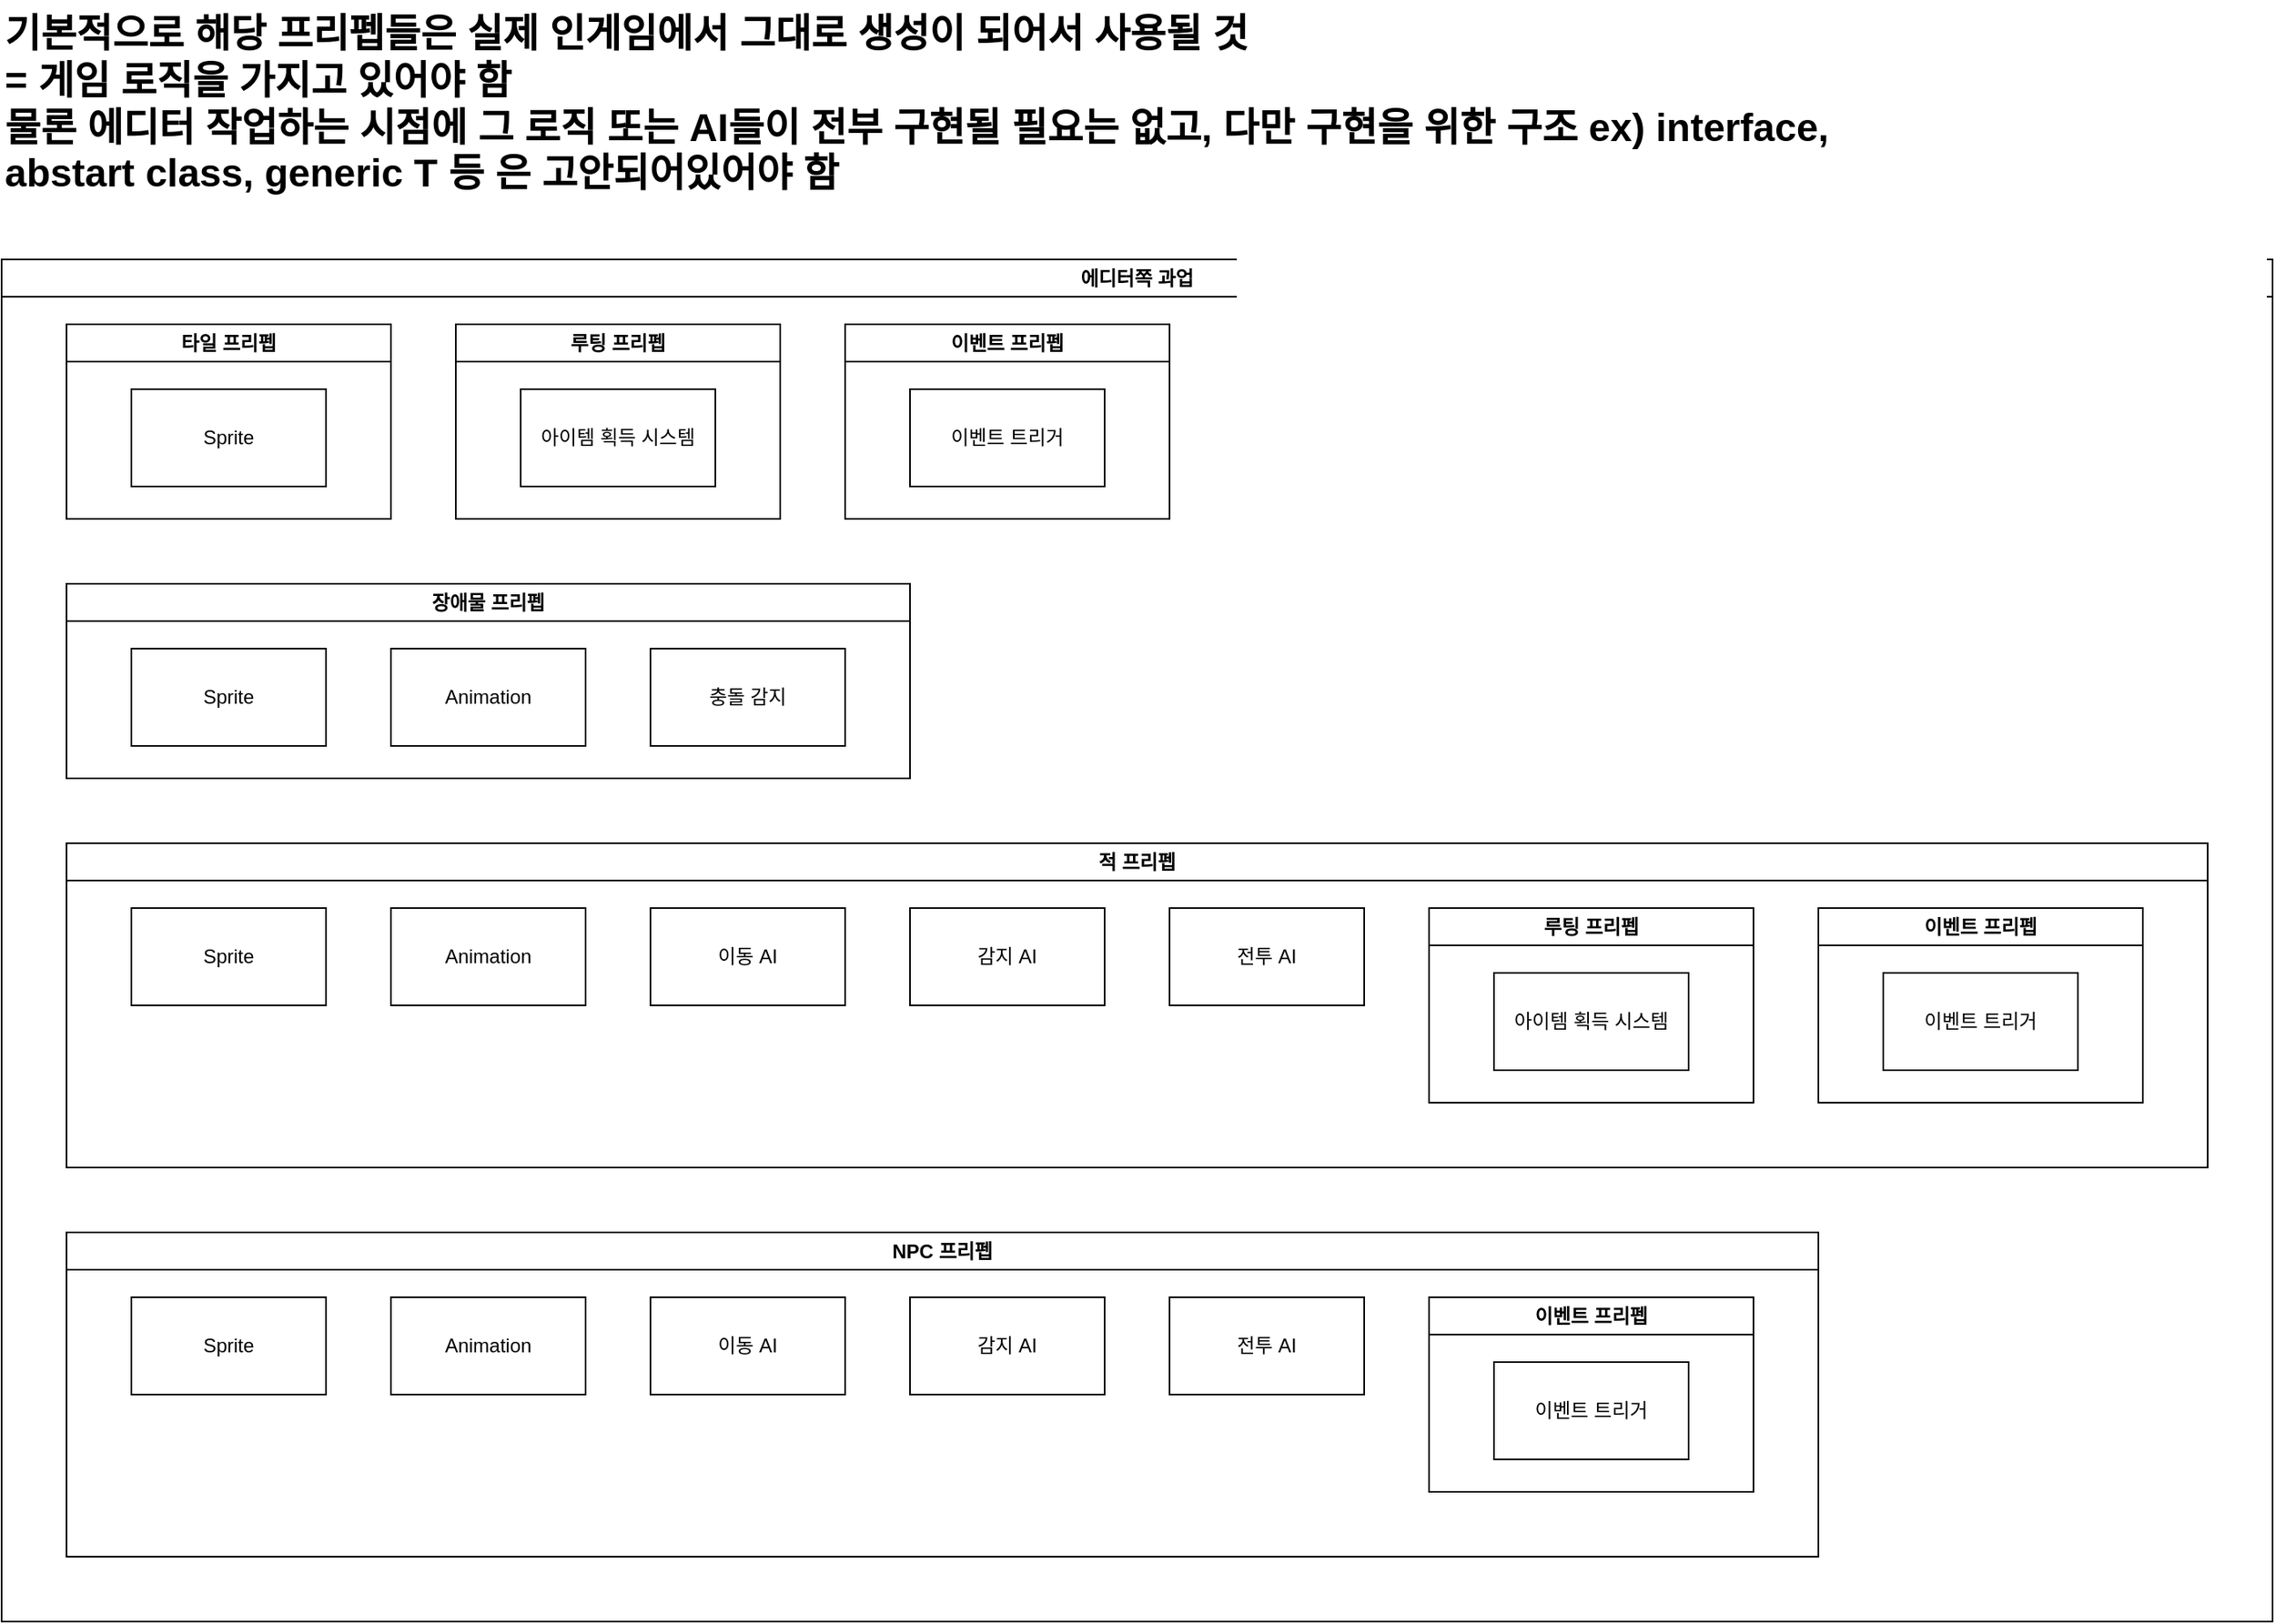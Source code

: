 <mxfile version="21.0.2" type="device" pages="6"><diagram id="lHYta_eNfihPcuNXMGih" name="Overall System"><mxGraphModel dx="2607" dy="1651" grid="1" gridSize="10" guides="1" tooltips="1" connect="1" arrows="1" fold="1" page="1" pageScale="1" pageWidth="827" pageHeight="1169" math="0" shadow="0"><root><mxCell id="0"/><mxCell id="1" parent="0"/><mxCell id="PX-hjLEKOWUreszGLCFq-1" value="에디터쪽 과업" style="swimlane;whiteSpace=wrap;html=1;" vertex="1" parent="1"><mxGeometry x="40" y="200" width="1400" height="840" as="geometry"/></mxCell><mxCell id="PX-hjLEKOWUreszGLCFq-2" value="타일 프리펩" style="swimlane;whiteSpace=wrap;html=1;" vertex="1" parent="PX-hjLEKOWUreszGLCFq-1"><mxGeometry x="40" y="40" width="200" height="120" as="geometry"/></mxCell><mxCell id="PX-hjLEKOWUreszGLCFq-3" value="Sprite" style="rounded=0;whiteSpace=wrap;html=1;" vertex="1" parent="PX-hjLEKOWUreszGLCFq-2"><mxGeometry x="40" y="40" width="120" height="60" as="geometry"/></mxCell><mxCell id="PX-hjLEKOWUreszGLCFq-4" value="장애물 프리펩" style="swimlane;whiteSpace=wrap;html=1;" vertex="1" parent="PX-hjLEKOWUreszGLCFq-1"><mxGeometry x="40" y="200" width="520" height="120" as="geometry"/></mxCell><mxCell id="PX-hjLEKOWUreszGLCFq-5" value="Sprite" style="rounded=0;whiteSpace=wrap;html=1;" vertex="1" parent="PX-hjLEKOWUreszGLCFq-4"><mxGeometry x="40" y="40" width="120" height="60" as="geometry"/></mxCell><mxCell id="PX-hjLEKOWUreszGLCFq-6" value="충돌 감지" style="rounded=0;whiteSpace=wrap;html=1;" vertex="1" parent="PX-hjLEKOWUreszGLCFq-4"><mxGeometry x="360" y="40" width="120" height="60" as="geometry"/></mxCell><mxCell id="PX-hjLEKOWUreszGLCFq-7" value="Animation" style="rounded=0;whiteSpace=wrap;html=1;" vertex="1" parent="PX-hjLEKOWUreszGLCFq-4"><mxGeometry x="200" y="40" width="120" height="60" as="geometry"/></mxCell><mxCell id="PX-hjLEKOWUreszGLCFq-8" value="루팅 프리펩" style="swimlane;whiteSpace=wrap;html=1;" vertex="1" parent="PX-hjLEKOWUreszGLCFq-1"><mxGeometry x="280" y="40" width="200" height="120" as="geometry"/></mxCell><mxCell id="PX-hjLEKOWUreszGLCFq-9" value="아이템 획득 시스템" style="rounded=0;whiteSpace=wrap;html=1;" vertex="1" parent="PX-hjLEKOWUreszGLCFq-8"><mxGeometry x="40" y="40" width="120" height="60" as="geometry"/></mxCell><mxCell id="PX-hjLEKOWUreszGLCFq-10" value="이벤트 프리펩" style="swimlane;whiteSpace=wrap;html=1;" vertex="1" parent="PX-hjLEKOWUreszGLCFq-1"><mxGeometry x="520" y="40" width="200" height="120" as="geometry"/></mxCell><mxCell id="PX-hjLEKOWUreszGLCFq-11" value="이벤트 트리거" style="rounded=0;whiteSpace=wrap;html=1;" vertex="1" parent="PX-hjLEKOWUreszGLCFq-10"><mxGeometry x="40" y="40" width="120" height="60" as="geometry"/></mxCell><mxCell id="PX-hjLEKOWUreszGLCFq-12" value="적 프리펩" style="swimlane;whiteSpace=wrap;html=1;" vertex="1" parent="PX-hjLEKOWUreszGLCFq-1"><mxGeometry x="40" y="360" width="1320" height="200" as="geometry"/></mxCell><mxCell id="PX-hjLEKOWUreszGLCFq-13" value="Sprite" style="rounded=0;whiteSpace=wrap;html=1;" vertex="1" parent="PX-hjLEKOWUreszGLCFq-12"><mxGeometry x="40" y="40" width="120" height="60" as="geometry"/></mxCell><mxCell id="PX-hjLEKOWUreszGLCFq-14" value="이동 AI" style="rounded=0;whiteSpace=wrap;html=1;" vertex="1" parent="PX-hjLEKOWUreszGLCFq-12"><mxGeometry x="360" y="40" width="120" height="60" as="geometry"/></mxCell><mxCell id="PX-hjLEKOWUreszGLCFq-15" value="Animation" style="rounded=0;whiteSpace=wrap;html=1;" vertex="1" parent="PX-hjLEKOWUreszGLCFq-12"><mxGeometry x="200" y="40" width="120" height="60" as="geometry"/></mxCell><mxCell id="PX-hjLEKOWUreszGLCFq-16" value="감지 AI" style="rounded=0;whiteSpace=wrap;html=1;" vertex="1" parent="PX-hjLEKOWUreszGLCFq-12"><mxGeometry x="520" y="40" width="120" height="60" as="geometry"/></mxCell><mxCell id="PX-hjLEKOWUreszGLCFq-17" value="전투 AI" style="rounded=0;whiteSpace=wrap;html=1;" vertex="1" parent="PX-hjLEKOWUreszGLCFq-12"><mxGeometry x="680" y="40" width="120" height="60" as="geometry"/></mxCell><mxCell id="PX-hjLEKOWUreszGLCFq-18" value="루팅 프리펩" style="swimlane;whiteSpace=wrap;html=1;" vertex="1" parent="PX-hjLEKOWUreszGLCFq-12"><mxGeometry x="840" y="40" width="200" height="120" as="geometry"/></mxCell><mxCell id="PX-hjLEKOWUreszGLCFq-19" value="아이템 획득 시스템" style="rounded=0;whiteSpace=wrap;html=1;" vertex="1" parent="PX-hjLEKOWUreszGLCFq-18"><mxGeometry x="40" y="40" width="120" height="60" as="geometry"/></mxCell><mxCell id="PX-hjLEKOWUreszGLCFq-20" value="이벤트 프리펩" style="swimlane;whiteSpace=wrap;html=1;" vertex="1" parent="PX-hjLEKOWUreszGLCFq-12"><mxGeometry x="1080" y="40" width="200" height="120" as="geometry"/></mxCell><mxCell id="PX-hjLEKOWUreszGLCFq-21" value="이벤트 트리거" style="rounded=0;whiteSpace=wrap;html=1;" vertex="1" parent="PX-hjLEKOWUreszGLCFq-20"><mxGeometry x="40" y="40" width="120" height="60" as="geometry"/></mxCell><mxCell id="PX-hjLEKOWUreszGLCFq-22" value="NPC 프리펩" style="swimlane;whiteSpace=wrap;html=1;" vertex="1" parent="PX-hjLEKOWUreszGLCFq-1"><mxGeometry x="40" y="600" width="1080" height="200" as="geometry"/></mxCell><mxCell id="PX-hjLEKOWUreszGLCFq-23" value="Sprite" style="rounded=0;whiteSpace=wrap;html=1;" vertex="1" parent="PX-hjLEKOWUreszGLCFq-22"><mxGeometry x="40" y="40" width="120" height="60" as="geometry"/></mxCell><mxCell id="PX-hjLEKOWUreszGLCFq-24" value="이동 AI" style="rounded=0;whiteSpace=wrap;html=1;" vertex="1" parent="PX-hjLEKOWUreszGLCFq-22"><mxGeometry x="360" y="40" width="120" height="60" as="geometry"/></mxCell><mxCell id="PX-hjLEKOWUreszGLCFq-25" value="Animation" style="rounded=0;whiteSpace=wrap;html=1;" vertex="1" parent="PX-hjLEKOWUreszGLCFq-22"><mxGeometry x="200" y="40" width="120" height="60" as="geometry"/></mxCell><mxCell id="PX-hjLEKOWUreszGLCFq-26" value="감지 AI" style="rounded=0;whiteSpace=wrap;html=1;" vertex="1" parent="PX-hjLEKOWUreszGLCFq-22"><mxGeometry x="520" y="40" width="120" height="60" as="geometry"/></mxCell><mxCell id="PX-hjLEKOWUreszGLCFq-27" value="전투 AI" style="rounded=0;whiteSpace=wrap;html=1;" vertex="1" parent="PX-hjLEKOWUreszGLCFq-22"><mxGeometry x="680" y="40" width="120" height="60" as="geometry"/></mxCell><mxCell id="PX-hjLEKOWUreszGLCFq-28" value="이벤트 프리펩" style="swimlane;whiteSpace=wrap;html=1;" vertex="1" parent="PX-hjLEKOWUreszGLCFq-22"><mxGeometry x="840" y="40" width="200" height="120" as="geometry"/></mxCell><mxCell id="PX-hjLEKOWUreszGLCFq-29" value="이벤트 트리거" style="rounded=0;whiteSpace=wrap;html=1;" vertex="1" parent="PX-hjLEKOWUreszGLCFq-28"><mxGeometry x="40" y="40" width="120" height="60" as="geometry"/></mxCell><mxCell id="PX-hjLEKOWUreszGLCFq-30" value="기본적으로 해당 프리펩들은 실제 인게임에서 그대로 생성이 되어서 사용될 것&lt;br&gt;= 게임 로직을 가지고 있어야 함&lt;br&gt;물론 에디터 작업하는 시점에 그 로직 또는 AI들이 전부 구현될 필요는 없고, 다만 구현을 위한 구조 ex) interface, abstart class, generic T 등 은 고안되어있어야 함&amp;nbsp;" style="text;html=1;strokeColor=none;fillColor=none;align=left;verticalAlign=top;whiteSpace=wrap;rounded=0;fontStyle=1;fontSize=24;" vertex="1" parent="1"><mxGeometry x="40" y="40" width="1180" height="160" as="geometry"/></mxCell></root></mxGraphModel></diagram><diagram id="8poDKGxZYwyIsuMvK_Eu" name="Definition of Words"><mxGraphModel dx="1024" dy="649" grid="1" gridSize="10" guides="1" tooltips="1" connect="1" arrows="1" fold="1" page="1" pageScale="1" pageWidth="827" pageHeight="1169" math="0" shadow="0"><root><mxCell id="0"/><mxCell id="1" parent="0"/><mxCell id="BCH48PMvtgCkRuuNcG7t-1" value="" style="whiteSpace=wrap;html=1;aspect=fixed;fillStyle=dashed;fillColor=#19FF66;" vertex="1" parent="1"><mxGeometry x="520" y="40" width="80" height="80" as="geometry"/></mxCell><mxCell id="BCH48PMvtgCkRuuNcG7t-2" value="타일: 배경 타일 한 칸을 의미;&lt;br&gt;기본적으로 1 유니티 m^2이다" style="text;html=1;strokeColor=none;fillColor=none;align=left;verticalAlign=top;whiteSpace=wrap;rounded=0;fontStyle=1" vertex="1" parent="1"><mxGeometry x="40" y="40" width="400" height="30" as="geometry"/></mxCell><mxCell id="BCH48PMvtgCkRuuNcG7t-3" value="스퀘어: c1 X c2 개의 타일 모음을 의미;&lt;br&gt;c1 * c2 유니티 m^2이다" style="text;html=1;strokeColor=none;fillColor=none;align=left;verticalAlign=top;whiteSpace=wrap;rounded=0;fontStyle=1" vertex="1" parent="1"><mxGeometry x="40" y="160" width="400" height="30" as="geometry"/></mxCell><mxCell id="BCH48PMvtgCkRuuNcG7t-4" value="" style="whiteSpace=wrap;html=1;aspect=fixed;strokeWidth=1;fillStyle=dots;fillColor=#0000FF;" vertex="1" parent="1"><mxGeometry x="520" y="160" width="80" height="80" as="geometry"/></mxCell><mxCell id="BCH48PMvtgCkRuuNcG7t-8" value="구역: i X j 개의 스퀘어 모음을 의미;&lt;br&gt;i * j * c^2 유니티 m^2이다." style="text;html=1;strokeColor=none;fillColor=none;align=left;verticalAlign=top;whiteSpace=wrap;rounded=0;fontStyle=1" vertex="1" parent="1"><mxGeometry x="40" y="320" width="400" height="30" as="geometry"/></mxCell><mxCell id="BCH48PMvtgCkRuuNcG7t-9" value="c1, c2 : 한 스퀘어의 행, 렬에 들어가는 타일의 개수이며, 상수이다." style="text;html=1;strokeColor=none;fillColor=none;align=left;verticalAlign=top;whiteSpace=wrap;rounded=0;fontStyle=1;fontColor=#FF0000;" vertex="1" parent="1"><mxGeometry x="80" y="200" width="360" height="30" as="geometry"/></mxCell><mxCell id="BCH48PMvtgCkRuuNcG7t-10" value="" style="whiteSpace=wrap;html=1;aspect=fixed;strokeWidth=1;fillStyle=cross-hatch;fillColor=#CF0FFF;" vertex="1" parent="1"><mxGeometry x="520" y="320" width="80" height="80" as="geometry"/></mxCell><mxCell id="qTCQK6q_GmulYDqZ3FLR-2" value="" style="ellipse;whiteSpace=wrap;html=1;aspect=fixed;" vertex="1" parent="1"><mxGeometry x="520" y="440" width="40" height="40" as="geometry"/></mxCell><mxCell id="qTCQK6q_GmulYDqZ3FLR-3" value="유저: 유저의 현 위치를 나타낸다" style="text;html=1;strokeColor=none;fillColor=none;align=left;verticalAlign=top;whiteSpace=wrap;rounded=0;fontStyle=1" vertex="1" parent="1"><mxGeometry x="40" y="440" width="400" height="30" as="geometry"/></mxCell><mxCell id="tv3eQXLVcOSqBnEcztSk-1" value="1920 * 1080 스크린 기준, 스크린은 18 * 10 유니티 m^2 이다." style="text;html=1;strokeColor=none;fillColor=none;align=left;verticalAlign=top;whiteSpace=wrap;rounded=0;fontStyle=1;fontColor=#FF0000;" vertex="1" parent="1"><mxGeometry x="80" y="80" width="360" height="30" as="geometry"/></mxCell><mxCell id="tv3eQXLVcOSqBnEcztSk-2" value="스크린 사이즈를 생각해본다면 18, 10이지만&lt;br&gt;오히려 자잘한 리프레시를 야기할 가능성이 있다&lt;br&gt;3 * 3 을 감안하여 54 * 30으로 디자인 하는 것이 나을 것 같다" style="text;html=1;strokeColor=none;fillColor=none;align=left;verticalAlign=top;whiteSpace=wrap;rounded=0;fontStyle=1;fontColor=#FF0000;" vertex="1" parent="1"><mxGeometry x="80" y="240" width="360" height="30" as="geometry"/></mxCell></root></mxGraphModel></diagram><diagram id="wpZZeZMBWm7NvthePXgi" name="Map Loading System"><mxGraphModel dx="1103" dy="698" grid="1" gridSize="10" guides="1" tooltips="1" connect="1" arrows="1" fold="1" page="1" pageScale="1" pageWidth="827" pageHeight="1169" math="0" shadow="0"><root><mxCell id="0"/><mxCell id="1" parent="0"/><mxCell id="181xVip70bLE-ntFzNet-24" value="" style="rounded=0;whiteSpace=wrap;html=1;" vertex="1" parent="1"><mxGeometry x="340" y="140" width="80" height="240" as="geometry"/></mxCell><mxCell id="181xVip70bLE-ntFzNet-25" value="삭제" style="text;html=1;align=center;verticalAlign=middle;resizable=0;points=[];autosize=1;strokeColor=none;fillColor=none;" vertex="1" parent="1"><mxGeometry x="355" y="110" width="50" height="30" as="geometry"/></mxCell><mxCell id="181xVip70bLE-ntFzNet-22" value="" style="rounded=0;whiteSpace=wrap;html=1;" vertex="1" parent="1"><mxGeometry x="580" y="140" width="80" height="240" as="geometry"/></mxCell><mxCell id="jJToVIjViWnpl9GWU6iH-1" value="시스템 부담 줄이는 방법 사고" style="text;html=1;strokeColor=none;fillColor=none;align=left;verticalAlign=top;whiteSpace=wrap;rounded=0;fontStyle=1" vertex="1" parent="1"><mxGeometry x="40" y="40" width="340" height="30" as="geometry"/></mxCell><mxCell id="AMNhNXgZ32G--XMb7qtL-1" value="유저의 현재 위치 기준 근접 8개의 스케어만 생성한다?" style="text;html=1;strokeColor=none;fillColor=none;align=left;verticalAlign=top;whiteSpace=wrap;rounded=0;fontStyle=1" vertex="1" parent="1"><mxGeometry x="40" y="80" width="340" height="30" as="geometry"/></mxCell><mxCell id="trRoB0YxNII3xO38UO1E-1" value="" style="whiteSpace=wrap;html=1;aspect=fixed;strokeWidth=1;fillStyle=dots;fillColor=#0000FF;" vertex="1" parent="1"><mxGeometry x="120" y="240" width="40" height="40" as="geometry"/></mxCell><mxCell id="trRoB0YxNII3xO38UO1E-2" value="" style="whiteSpace=wrap;html=1;aspect=fixed;strokeWidth=1;fillStyle=dots;fillColor=#0000FF;" vertex="1" parent="1"><mxGeometry x="200" y="240" width="40" height="40" as="geometry"/></mxCell><mxCell id="trRoB0YxNII3xO38UO1E-3" value="" style="whiteSpace=wrap;html=1;aspect=fixed;strokeWidth=1;fillStyle=dots;fillColor=#0000FF;" vertex="1" parent="1"><mxGeometry x="40" y="240" width="40" height="40" as="geometry"/></mxCell><mxCell id="trRoB0YxNII3xO38UO1E-4" value="" style="whiteSpace=wrap;html=1;aspect=fixed;strokeWidth=1;fillStyle=dots;fillColor=#0000FF;" vertex="1" parent="1"><mxGeometry x="40" y="160" width="40" height="40" as="geometry"/></mxCell><mxCell id="trRoB0YxNII3xO38UO1E-5" value="" style="whiteSpace=wrap;html=1;aspect=fixed;strokeWidth=1;fillStyle=dots;fillColor=#0000FF;" vertex="1" parent="1"><mxGeometry x="120" y="160" width="40" height="40" as="geometry"/></mxCell><mxCell id="trRoB0YxNII3xO38UO1E-6" value="" style="whiteSpace=wrap;html=1;aspect=fixed;strokeWidth=1;fillStyle=dots;fillColor=#0000FF;" vertex="1" parent="1"><mxGeometry x="200" y="160" width="40" height="40" as="geometry"/></mxCell><mxCell id="trRoB0YxNII3xO38UO1E-7" value="" style="whiteSpace=wrap;html=1;aspect=fixed;strokeWidth=1;fillStyle=dots;fillColor=#0000FF;" vertex="1" parent="1"><mxGeometry x="40" y="320" width="40" height="40" as="geometry"/></mxCell><mxCell id="trRoB0YxNII3xO38UO1E-8" value="" style="whiteSpace=wrap;html=1;aspect=fixed;strokeWidth=1;fillStyle=dots;fillColor=#0000FF;" vertex="1" parent="1"><mxGeometry x="120" y="320" width="40" height="40" as="geometry"/></mxCell><mxCell id="trRoB0YxNII3xO38UO1E-9" value="" style="whiteSpace=wrap;html=1;aspect=fixed;strokeWidth=1;fillStyle=dots;fillColor=#0000FF;" vertex="1" parent="1"><mxGeometry x="200" y="320" width="40" height="40" as="geometry"/></mxCell><mxCell id="181xVip70bLE-ntFzNet-4" style="edgeStyle=orthogonalEdgeStyle;rounded=0;orthogonalLoop=1;jettySize=auto;html=1;endArrow=block;endFill=0;endSize=16;strokeColor=#000000;entryX=0;entryY=0.5;entryDx=0;entryDy=0;" edge="1" parent="1" source="181xVip70bLE-ntFzNet-1" target="trRoB0YxNII3xO38UO1E-2"><mxGeometry relative="1" as="geometry"><mxPoint x="180" y="260" as="targetPoint"/><Array as="points"/></mxGeometry></mxCell><mxCell id="181xVip70bLE-ntFzNet-1" value="" style="ellipse;whiteSpace=wrap;html=1;aspect=fixed;" vertex="1" parent="1"><mxGeometry x="130" y="250" width="20" height="20" as="geometry"/></mxCell><mxCell id="181xVip70bLE-ntFzNet-6" value="" style="whiteSpace=wrap;html=1;aspect=fixed;strokeWidth=1;fillStyle=dots;fillColor=#0000FF;" vertex="1" parent="1"><mxGeometry x="440" y="240" width="40" height="40" as="geometry"/></mxCell><mxCell id="181xVip70bLE-ntFzNet-7" value="" style="whiteSpace=wrap;html=1;aspect=fixed;strokeWidth=1;fillStyle=dots;fillColor=#0000FF;" vertex="1" parent="1"><mxGeometry x="520" y="240" width="40" height="40" as="geometry"/></mxCell><mxCell id="181xVip70bLE-ntFzNet-8" value="" style="whiteSpace=wrap;html=1;aspect=fixed;strokeWidth=1;fillStyle=dots;fillColor=#0000FF;" vertex="1" parent="1"><mxGeometry x="360" y="240" width="40" height="40" as="geometry"/></mxCell><mxCell id="181xVip70bLE-ntFzNet-9" value="" style="whiteSpace=wrap;html=1;aspect=fixed;strokeWidth=1;fillStyle=dots;fillColor=#0000FF;" vertex="1" parent="1"><mxGeometry x="360" y="160" width="40" height="40" as="geometry"/></mxCell><mxCell id="181xVip70bLE-ntFzNet-10" value="" style="whiteSpace=wrap;html=1;aspect=fixed;strokeWidth=1;fillStyle=dots;fillColor=#0000FF;" vertex="1" parent="1"><mxGeometry x="440" y="160" width="40" height="40" as="geometry"/></mxCell><mxCell id="181xVip70bLE-ntFzNet-11" value="" style="whiteSpace=wrap;html=1;aspect=fixed;strokeWidth=1;fillStyle=dots;fillColor=#0000FF;" vertex="1" parent="1"><mxGeometry x="520" y="160" width="40" height="40" as="geometry"/></mxCell><mxCell id="181xVip70bLE-ntFzNet-12" value="" style="whiteSpace=wrap;html=1;aspect=fixed;strokeWidth=1;fillStyle=dots;fillColor=#0000FF;" vertex="1" parent="1"><mxGeometry x="360" y="320" width="40" height="40" as="geometry"/></mxCell><mxCell id="181xVip70bLE-ntFzNet-13" value="" style="whiteSpace=wrap;html=1;aspect=fixed;strokeWidth=1;fillStyle=dots;fillColor=#0000FF;" vertex="1" parent="1"><mxGeometry x="440" y="320" width="40" height="40" as="geometry"/></mxCell><mxCell id="181xVip70bLE-ntFzNet-14" value="" style="whiteSpace=wrap;html=1;aspect=fixed;strokeWidth=1;fillStyle=dots;fillColor=#0000FF;" vertex="1" parent="1"><mxGeometry x="520" y="320" width="40" height="40" as="geometry"/></mxCell><mxCell id="181xVip70bLE-ntFzNet-16" value="" style="ellipse;whiteSpace=wrap;html=1;aspect=fixed;" vertex="1" parent="1"><mxGeometry x="530" y="250" width="20" height="20" as="geometry"/></mxCell><mxCell id="181xVip70bLE-ntFzNet-17" value="" style="shape=flexArrow;endArrow=classic;html=1;rounded=0;" edge="1" parent="1"><mxGeometry width="50" height="50" relative="1" as="geometry"><mxPoint x="280" y="259.55" as="sourcePoint"/><mxPoint x="320" y="259.55" as="targetPoint"/></mxGeometry></mxCell><mxCell id="181xVip70bLE-ntFzNet-18" value="" style="whiteSpace=wrap;html=1;aspect=fixed;strokeWidth=1;fillStyle=dots;fillColor=#0000FF;" vertex="1" parent="1"><mxGeometry x="600" y="240" width="40" height="40" as="geometry"/></mxCell><mxCell id="181xVip70bLE-ntFzNet-19" value="" style="whiteSpace=wrap;html=1;aspect=fixed;strokeWidth=1;fillStyle=dots;fillColor=#0000FF;" vertex="1" parent="1"><mxGeometry x="600" y="160" width="40" height="40" as="geometry"/></mxCell><mxCell id="181xVip70bLE-ntFzNet-20" value="" style="whiteSpace=wrap;html=1;aspect=fixed;strokeWidth=1;fillStyle=dots;fillColor=#0000FF;" vertex="1" parent="1"><mxGeometry x="600" y="320" width="40" height="40" as="geometry"/></mxCell><mxCell id="181xVip70bLE-ntFzNet-23" value="생성" style="text;html=1;align=center;verticalAlign=middle;resizable=0;points=[];autosize=1;strokeColor=none;fillColor=none;" vertex="1" parent="1"><mxGeometry x="595" y="110" width="50" height="30" as="geometry"/></mxCell></root></mxGraphModel></diagram><diagram id="mMq20huaotHTsl2rl6SO" name="System For Square"><mxGraphModel dx="1434" dy="908" grid="1" gridSize="10" guides="1" tooltips="1" connect="1" arrows="1" fold="1" page="1" pageScale="1" pageWidth="827" pageHeight="1169" math="0" shadow="0"><root><mxCell id="0"/><mxCell id="1" parent="0"/></root></mxGraphModel></diagram><diagram id="C5RBs43oDa-KdzZeNtuy" name="TileBackgroundPrefab"><mxGraphModel dx="1793" dy="1135" grid="1" gridSize="10" guides="1" tooltips="1" connect="1" arrows="1" fold="1" page="1" pageScale="1" pageWidth="827" pageHeight="1169" math="0" shadow="0"><root><mxCell id="WIyWlLk6GJQsqaUBKTNV-0"/><mxCell id="WIyWlLk6GJQsqaUBKTNV-1" parent="WIyWlLk6GJQsqaUBKTNV-0"/><mxCell id="J1mh2zGUhuUxL_patcdi-1" value="구성요소" style="swimlane;whiteSpace=wrap;html=1;" vertex="1" parent="WIyWlLk6GJQsqaUBKTNV-1"><mxGeometry x="40" y="40" width="240" height="160" as="geometry"/></mxCell><mxCell id="J1mh2zGUhuUxL_patcdi-2" value="Sprite" style="rounded=0;whiteSpace=wrap;html=1;" vertex="1" parent="J1mh2zGUhuUxL_patcdi-1"><mxGeometry x="40" y="40" width="160" height="80" as="geometry"/></mxCell><mxCell id="u67Jo2OoMf0n_hrQR6Eu-1" value="종류별로 프리펩이 만들어져있어야 함&lt;br&gt;프리펩 -&amp;gt; 에셋으로 만들어져야 함" style="text;html=1;strokeColor=none;fillColor=none;align=left;verticalAlign=top;whiteSpace=wrap;rounded=0;fontStyle=1" vertex="1" parent="WIyWlLk6GJQsqaUBKTNV-1"><mxGeometry x="320" y="40" width="240" height="160" as="geometry"/></mxCell></root></mxGraphModel></diagram><diagram id="KPiN12xT0zumLN3wZPBK" name="ObstaclePrefab"><mxGraphModel dx="1434" dy="908" grid="1" gridSize="10" guides="1" tooltips="1" connect="1" arrows="1" fold="1" page="1" pageScale="1" pageWidth="827" pageHeight="1169" math="0" shadow="0"><root><mxCell id="0"/><mxCell id="1" parent="0"/><mxCell id="XgYoidyKVPQJO1BJaspY-1" value="장애물 프리펩" style="swimlane;whiteSpace=wrap;html=1;" vertex="1" parent="1"><mxGeometry x="530" y="500" width="520" height="120" as="geometry"/></mxCell><mxCell id="XgYoidyKVPQJO1BJaspY-2" value="Sprite" style="rounded=0;whiteSpace=wrap;html=1;" vertex="1" parent="XgYoidyKVPQJO1BJaspY-1"><mxGeometry x="40" y="40" width="120" height="60" as="geometry"/></mxCell><mxCell id="XgYoidyKVPQJO1BJaspY-3" value="충돌 감지" style="rounded=0;whiteSpace=wrap;html=1;" vertex="1" parent="XgYoidyKVPQJO1BJaspY-1"><mxGeometry x="360" y="40" width="120" height="60" as="geometry"/></mxCell><mxCell id="XgYoidyKVPQJO1BJaspY-4" value="Animation" style="rounded=0;whiteSpace=wrap;html=1;" vertex="1" parent="XgYoidyKVPQJO1BJaspY-1"><mxGeometry x="200" y="40" width="120" height="60" as="geometry"/></mxCell><mxCell id="mBPBb52i-fAt0UGIqkpw-1" value="구성요소" style="swimlane;whiteSpace=wrap;html=1;" vertex="1" parent="1"><mxGeometry x="40" y="40" width="240" height="750" as="geometry"/></mxCell><mxCell id="mBPBb52i-fAt0UGIqkpw-2" value="Sprite" style="rounded=0;whiteSpace=wrap;html=1;" vertex="1" parent="mBPBb52i-fAt0UGIqkpw-1"><mxGeometry x="40" y="40" width="160" height="80" as="geometry"/></mxCell><mxCell id="mBPBb52i-fAt0UGIqkpw-4" value="Animation?" style="rounded=0;whiteSpace=wrap;html=1;" vertex="1" parent="mBPBb52i-fAt0UGIqkpw-1"><mxGeometry x="40" y="160" width="160" height="80" as="geometry"/></mxCell><mxCell id="mBPBb52i-fAt0UGIqkpw-5" value="Box Collider" style="rounded=0;whiteSpace=wrap;html=1;" vertex="1" parent="mBPBb52i-fAt0UGIqkpw-1"><mxGeometry x="40" y="280" width="160" height="80" as="geometry"/></mxCell><mxCell id="mBPBb52i-fAt0UGIqkpw-6" value="장애물 정보:&lt;br&gt;반대투시인가 아닌가?" style="rounded=0;whiteSpace=wrap;html=1;" vertex="1" parent="mBPBb52i-fAt0UGIqkpw-1"><mxGeometry x="40" y="400" width="160" height="80" as="geometry"/></mxCell><mxCell id="mBPBb52i-fAt0UGIqkpw-3" value="종류별로 프리펩이 만들어져있어야 함&lt;br&gt;프리펩 -&amp;gt; 에셋으로 만들어져야 함" style="text;html=1;strokeColor=none;fillColor=none;align=left;verticalAlign=top;whiteSpace=wrap;rounded=0;fontStyle=1" vertex="1" parent="1"><mxGeometry x="320" y="40" width="240" height="160" as="geometry"/></mxCell></root></mxGraphModel></diagram></mxfile>